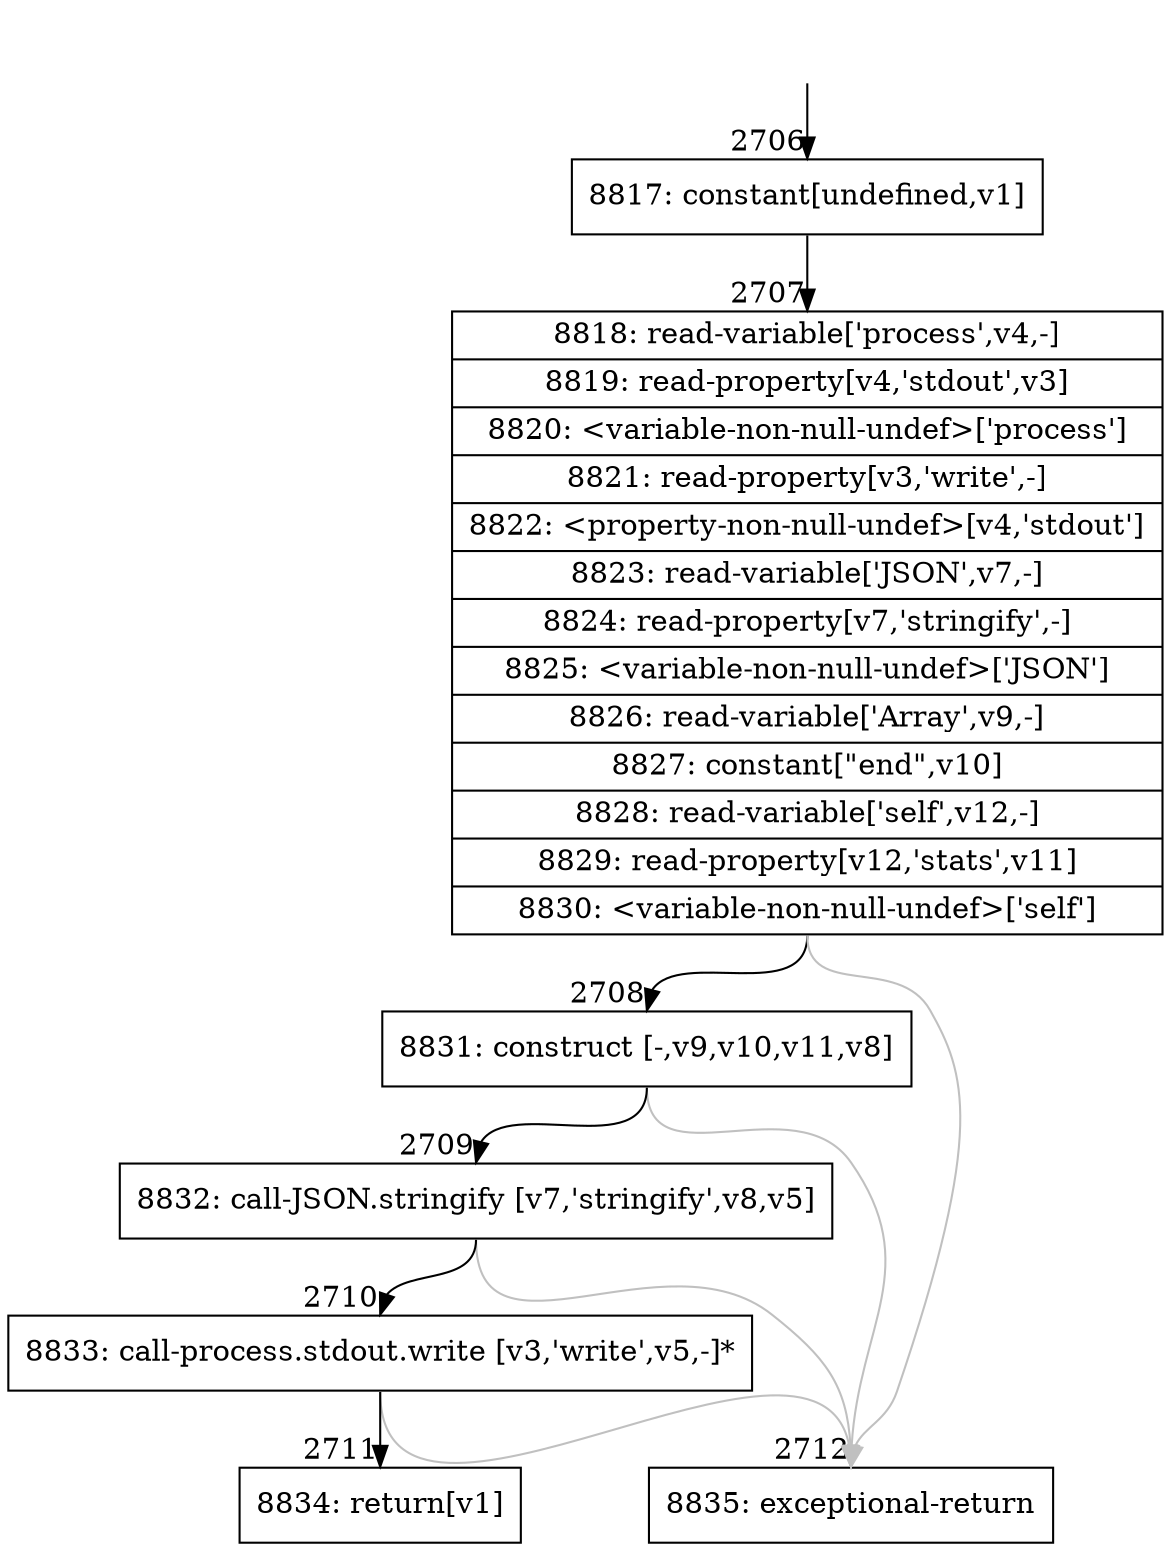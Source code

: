 digraph {
rankdir="TD"
BB_entry236[shape=none,label=""];
BB_entry236 -> BB2706 [tailport=s, headport=n, headlabel="    2706"]
BB2706 [shape=record label="{8817: constant[undefined,v1]}" ] 
BB2706 -> BB2707 [tailport=s, headport=n, headlabel="      2707"]
BB2707 [shape=record label="{8818: read-variable['process',v4,-]|8819: read-property[v4,'stdout',v3]|8820: \<variable-non-null-undef\>['process']|8821: read-property[v3,'write',-]|8822: \<property-non-null-undef\>[v4,'stdout']|8823: read-variable['JSON',v7,-]|8824: read-property[v7,'stringify',-]|8825: \<variable-non-null-undef\>['JSON']|8826: read-variable['Array',v9,-]|8827: constant[\"end\",v10]|8828: read-variable['self',v12,-]|8829: read-property[v12,'stats',v11]|8830: \<variable-non-null-undef\>['self']}" ] 
BB2707 -> BB2708 [tailport=s, headport=n, headlabel="      2708"]
BB2707 -> BB2712 [tailport=s, headport=n, color=gray, headlabel="      2712"]
BB2708 [shape=record label="{8831: construct [-,v9,v10,v11,v8]}" ] 
BB2708 -> BB2709 [tailport=s, headport=n, headlabel="      2709"]
BB2708 -> BB2712 [tailport=s, headport=n, color=gray]
BB2709 [shape=record label="{8832: call-JSON.stringify [v7,'stringify',v8,v5]}" ] 
BB2709 -> BB2710 [tailport=s, headport=n, headlabel="      2710"]
BB2709 -> BB2712 [tailport=s, headport=n, color=gray]
BB2710 [shape=record label="{8833: call-process.stdout.write [v3,'write',v5,-]*}" ] 
BB2710 -> BB2711 [tailport=s, headport=n, headlabel="      2711"]
BB2710 -> BB2712 [tailport=s, headport=n, color=gray]
BB2711 [shape=record label="{8834: return[v1]}" ] 
BB2712 [shape=record label="{8835: exceptional-return}" ] 
//#$~ 3158
}
